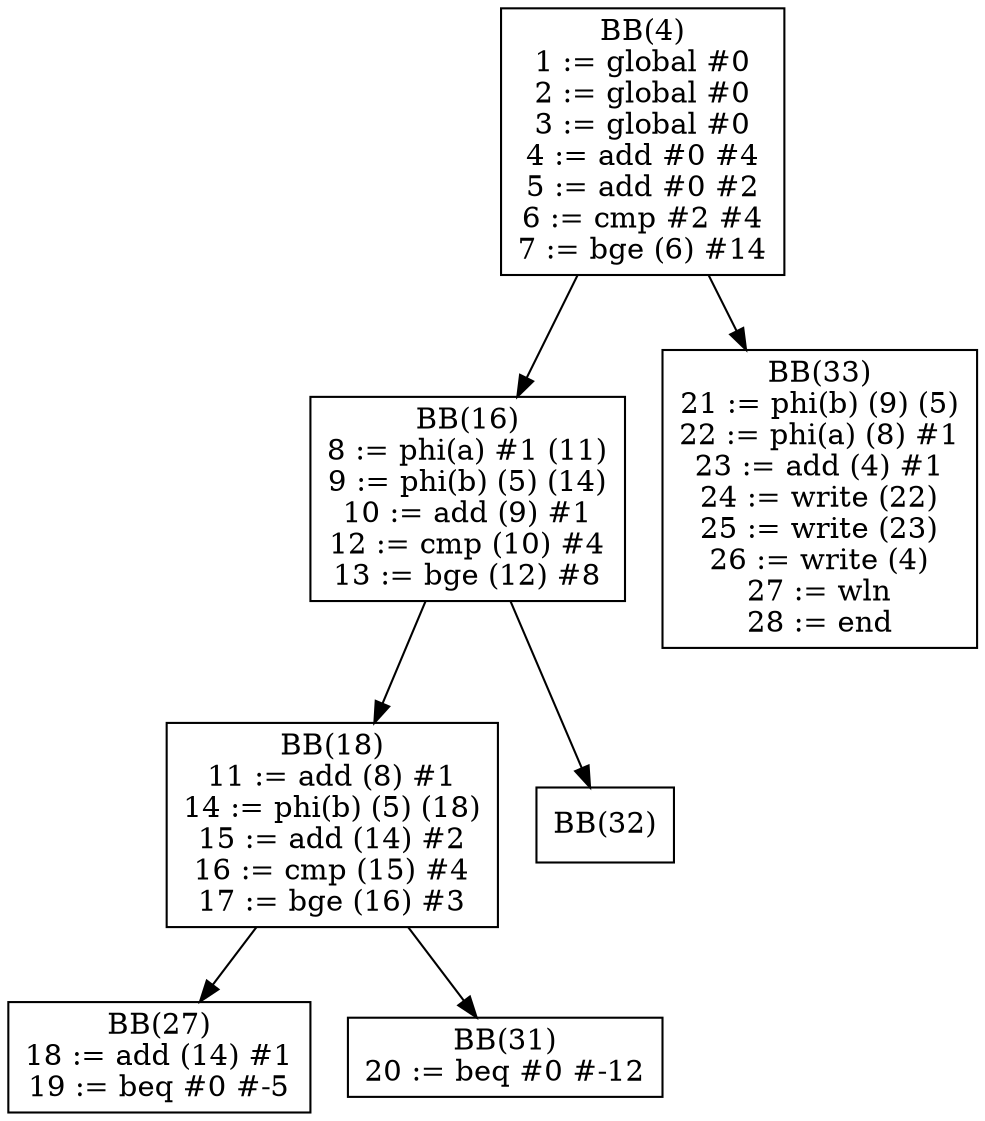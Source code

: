 digraph dom {
BB4[shape = box, label = "BB(4)\n" + "1 := global #0\n" + "2 := global #0\n" + "3 := global #0\n" + "4 := add #0 #4\n" + "5 := add #0 #2\n" + "6 := cmp #2 #4\n" + "7 := bge (6) #14\n"];
BB16[shape = box, label = "BB(16)\n" + "8 := phi(a) #1 (11)\n" + "9 := phi(b) (5) (14)\n" + "10 := add (9) #1\n" + "12 := cmp (10) #4\n" + "13 := bge (12) #8\n"];
BB33[shape = box, label = "BB(33)\n" + "21 := phi(b) (9) (5)\n" + "22 := phi(a) (8) #1\n" + "23 := add (4) #1\n" + "24 := write (22)\n" + "25 := write (23)\n" + "26 := write (4)\n" + "27 := wln\n" + "28 := end\n"];
BB18[shape = box, label = "BB(18)\n" + "11 := add (8) #1\n" + "14 := phi(b) (5) (18)\n" + "15 := add (14) #2\n" + "16 := cmp (15) #4\n" + "17 := bge (16) #3\n"];
BB32[shape = box, label = "BB(32)\n"];
BB27[shape = box, label = "BB(27)\n" + "18 := add (14) #1\n" + "19 := beq #0 #-5\n"];
BB31[shape = box, label = "BB(31)\n" + "20 := beq #0 #-12\n"];
BB4 -> BB16;
BB4 -> BB33;
BB16 -> BB18;
BB16 -> BB32;
BB18 -> BB27;
BB18 -> BB31;
}
